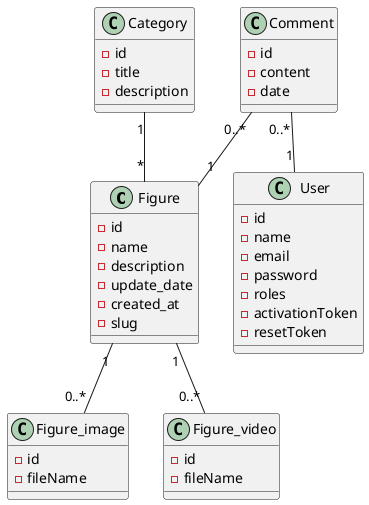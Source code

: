 @startuml
class Figure {
-id
-name
-description
-update_date
-created_at
-slug
}

class Figure_image{
-id
-fileName
}

class Figure_video{
-id
-fileName
}

class User {
-id
-name
-email
-password
-roles
-activationToken
-resetToken
}

class Comment{
-id
-content
-date
}

class Category{
-id
-title
-description
}



Comment "0..*"--"1" User
Comment "0..*"--"1" Figure
Category "1"--"*" Figure
Figure "1"--"0..*" Figure_image
Figure "1"--"0..*" Figure_video
@enduml
